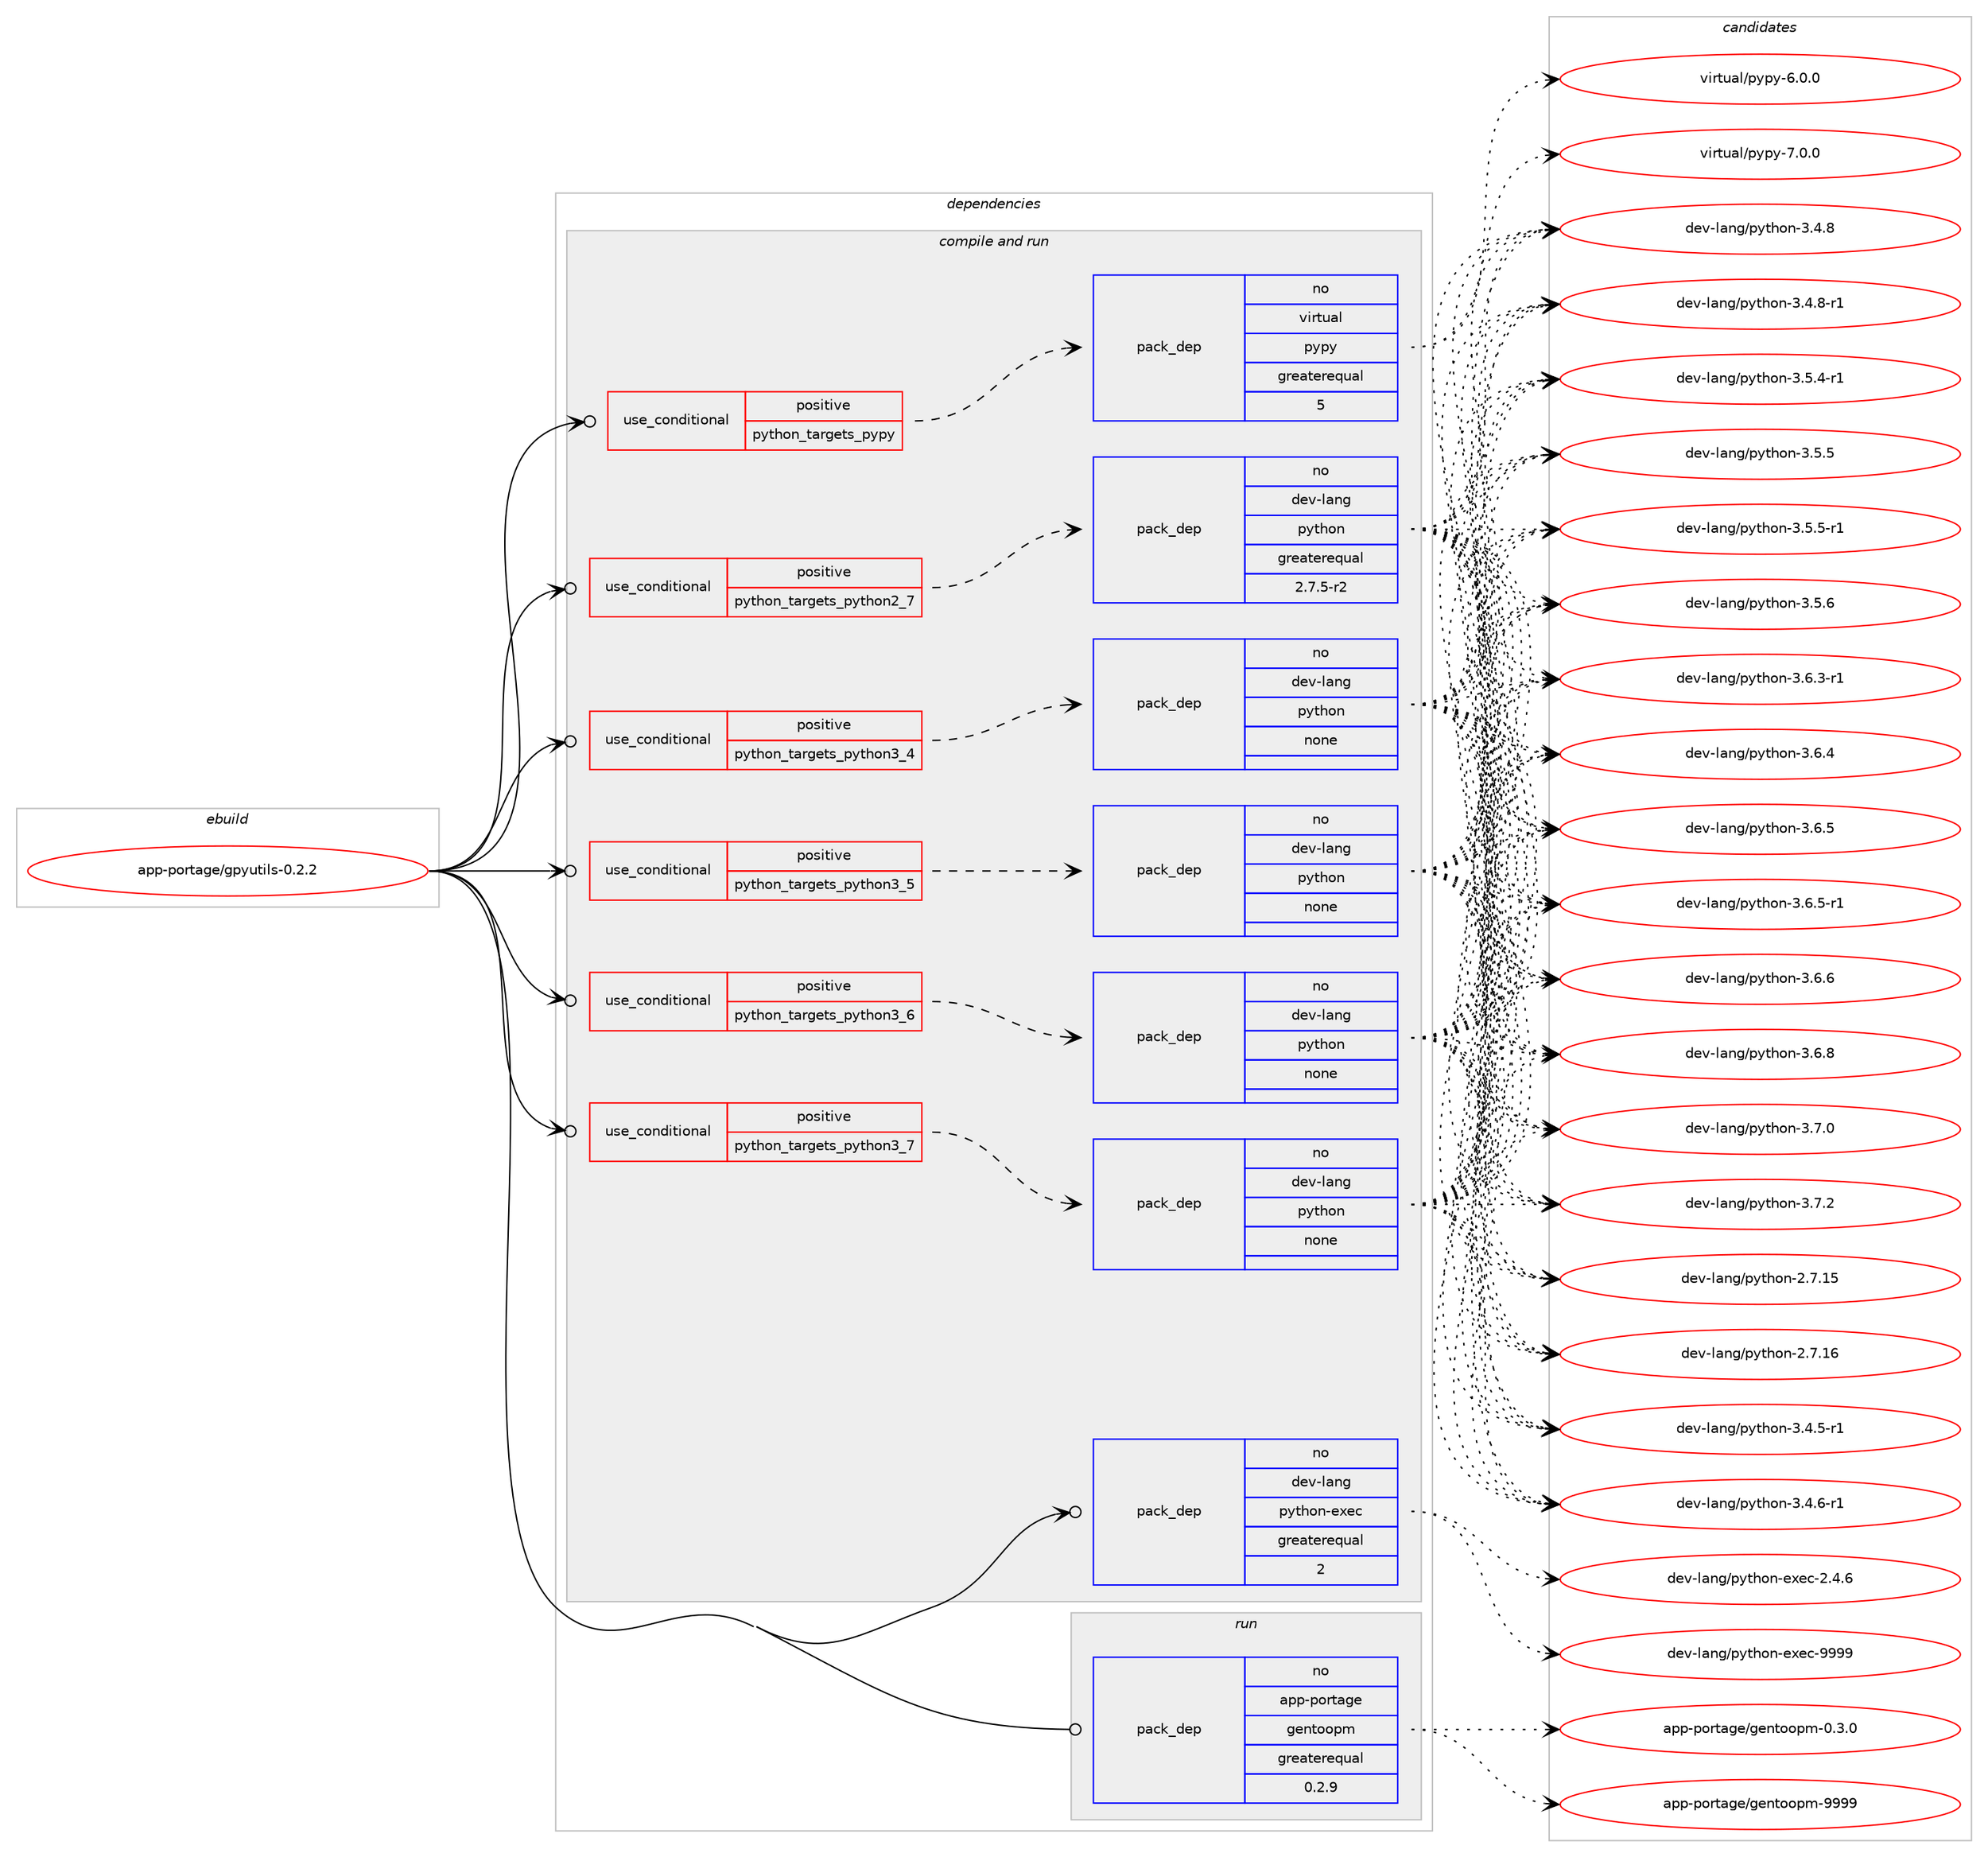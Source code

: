 digraph prolog {

# *************
# Graph options
# *************

newrank=true;
concentrate=true;
compound=true;
graph [rankdir=LR,fontname=Helvetica,fontsize=10,ranksep=1.5];#, ranksep=2.5, nodesep=0.2];
edge  [arrowhead=vee];
node  [fontname=Helvetica,fontsize=10];

# **********
# The ebuild
# **********

subgraph cluster_leftcol {
color=gray;
rank=same;
label=<<i>ebuild</i>>;
id [label="app-portage/gpyutils-0.2.2", color=red, width=4, href="../app-portage/gpyutils-0.2.2.svg"];
}

# ****************
# The dependencies
# ****************

subgraph cluster_midcol {
color=gray;
label=<<i>dependencies</i>>;
subgraph cluster_compile {
fillcolor="#eeeeee";
style=filled;
label=<<i>compile</i>>;
}
subgraph cluster_compileandrun {
fillcolor="#eeeeee";
style=filled;
label=<<i>compile and run</i>>;
subgraph cond354898 {
dependency1306015 [label=<<TABLE BORDER="0" CELLBORDER="1" CELLSPACING="0" CELLPADDING="4"><TR><TD ROWSPAN="3" CELLPADDING="10">use_conditional</TD></TR><TR><TD>positive</TD></TR><TR><TD>python_targets_pypy</TD></TR></TABLE>>, shape=none, color=red];
subgraph pack930729 {
dependency1306016 [label=<<TABLE BORDER="0" CELLBORDER="1" CELLSPACING="0" CELLPADDING="4" WIDTH="220"><TR><TD ROWSPAN="6" CELLPADDING="30">pack_dep</TD></TR><TR><TD WIDTH="110">no</TD></TR><TR><TD>virtual</TD></TR><TR><TD>pypy</TD></TR><TR><TD>greaterequal</TD></TR><TR><TD>5</TD></TR></TABLE>>, shape=none, color=blue];
}
dependency1306015:e -> dependency1306016:w [weight=20,style="dashed",arrowhead="vee"];
}
id:e -> dependency1306015:w [weight=20,style="solid",arrowhead="odotvee"];
subgraph cond354899 {
dependency1306017 [label=<<TABLE BORDER="0" CELLBORDER="1" CELLSPACING="0" CELLPADDING="4"><TR><TD ROWSPAN="3" CELLPADDING="10">use_conditional</TD></TR><TR><TD>positive</TD></TR><TR><TD>python_targets_python2_7</TD></TR></TABLE>>, shape=none, color=red];
subgraph pack930730 {
dependency1306018 [label=<<TABLE BORDER="0" CELLBORDER="1" CELLSPACING="0" CELLPADDING="4" WIDTH="220"><TR><TD ROWSPAN="6" CELLPADDING="30">pack_dep</TD></TR><TR><TD WIDTH="110">no</TD></TR><TR><TD>dev-lang</TD></TR><TR><TD>python</TD></TR><TR><TD>greaterequal</TD></TR><TR><TD>2.7.5-r2</TD></TR></TABLE>>, shape=none, color=blue];
}
dependency1306017:e -> dependency1306018:w [weight=20,style="dashed",arrowhead="vee"];
}
id:e -> dependency1306017:w [weight=20,style="solid",arrowhead="odotvee"];
subgraph cond354900 {
dependency1306019 [label=<<TABLE BORDER="0" CELLBORDER="1" CELLSPACING="0" CELLPADDING="4"><TR><TD ROWSPAN="3" CELLPADDING="10">use_conditional</TD></TR><TR><TD>positive</TD></TR><TR><TD>python_targets_python3_4</TD></TR></TABLE>>, shape=none, color=red];
subgraph pack930731 {
dependency1306020 [label=<<TABLE BORDER="0" CELLBORDER="1" CELLSPACING="0" CELLPADDING="4" WIDTH="220"><TR><TD ROWSPAN="6" CELLPADDING="30">pack_dep</TD></TR><TR><TD WIDTH="110">no</TD></TR><TR><TD>dev-lang</TD></TR><TR><TD>python</TD></TR><TR><TD>none</TD></TR><TR><TD></TD></TR></TABLE>>, shape=none, color=blue];
}
dependency1306019:e -> dependency1306020:w [weight=20,style="dashed",arrowhead="vee"];
}
id:e -> dependency1306019:w [weight=20,style="solid",arrowhead="odotvee"];
subgraph cond354901 {
dependency1306021 [label=<<TABLE BORDER="0" CELLBORDER="1" CELLSPACING="0" CELLPADDING="4"><TR><TD ROWSPAN="3" CELLPADDING="10">use_conditional</TD></TR><TR><TD>positive</TD></TR><TR><TD>python_targets_python3_5</TD></TR></TABLE>>, shape=none, color=red];
subgraph pack930732 {
dependency1306022 [label=<<TABLE BORDER="0" CELLBORDER="1" CELLSPACING="0" CELLPADDING="4" WIDTH="220"><TR><TD ROWSPAN="6" CELLPADDING="30">pack_dep</TD></TR><TR><TD WIDTH="110">no</TD></TR><TR><TD>dev-lang</TD></TR><TR><TD>python</TD></TR><TR><TD>none</TD></TR><TR><TD></TD></TR></TABLE>>, shape=none, color=blue];
}
dependency1306021:e -> dependency1306022:w [weight=20,style="dashed",arrowhead="vee"];
}
id:e -> dependency1306021:w [weight=20,style="solid",arrowhead="odotvee"];
subgraph cond354902 {
dependency1306023 [label=<<TABLE BORDER="0" CELLBORDER="1" CELLSPACING="0" CELLPADDING="4"><TR><TD ROWSPAN="3" CELLPADDING="10">use_conditional</TD></TR><TR><TD>positive</TD></TR><TR><TD>python_targets_python3_6</TD></TR></TABLE>>, shape=none, color=red];
subgraph pack930733 {
dependency1306024 [label=<<TABLE BORDER="0" CELLBORDER="1" CELLSPACING="0" CELLPADDING="4" WIDTH="220"><TR><TD ROWSPAN="6" CELLPADDING="30">pack_dep</TD></TR><TR><TD WIDTH="110">no</TD></TR><TR><TD>dev-lang</TD></TR><TR><TD>python</TD></TR><TR><TD>none</TD></TR><TR><TD></TD></TR></TABLE>>, shape=none, color=blue];
}
dependency1306023:e -> dependency1306024:w [weight=20,style="dashed",arrowhead="vee"];
}
id:e -> dependency1306023:w [weight=20,style="solid",arrowhead="odotvee"];
subgraph cond354903 {
dependency1306025 [label=<<TABLE BORDER="0" CELLBORDER="1" CELLSPACING="0" CELLPADDING="4"><TR><TD ROWSPAN="3" CELLPADDING="10">use_conditional</TD></TR><TR><TD>positive</TD></TR><TR><TD>python_targets_python3_7</TD></TR></TABLE>>, shape=none, color=red];
subgraph pack930734 {
dependency1306026 [label=<<TABLE BORDER="0" CELLBORDER="1" CELLSPACING="0" CELLPADDING="4" WIDTH="220"><TR><TD ROWSPAN="6" CELLPADDING="30">pack_dep</TD></TR><TR><TD WIDTH="110">no</TD></TR><TR><TD>dev-lang</TD></TR><TR><TD>python</TD></TR><TR><TD>none</TD></TR><TR><TD></TD></TR></TABLE>>, shape=none, color=blue];
}
dependency1306025:e -> dependency1306026:w [weight=20,style="dashed",arrowhead="vee"];
}
id:e -> dependency1306025:w [weight=20,style="solid",arrowhead="odotvee"];
subgraph pack930735 {
dependency1306027 [label=<<TABLE BORDER="0" CELLBORDER="1" CELLSPACING="0" CELLPADDING="4" WIDTH="220"><TR><TD ROWSPAN="6" CELLPADDING="30">pack_dep</TD></TR><TR><TD WIDTH="110">no</TD></TR><TR><TD>dev-lang</TD></TR><TR><TD>python-exec</TD></TR><TR><TD>greaterequal</TD></TR><TR><TD>2</TD></TR></TABLE>>, shape=none, color=blue];
}
id:e -> dependency1306027:w [weight=20,style="solid",arrowhead="odotvee"];
}
subgraph cluster_run {
fillcolor="#eeeeee";
style=filled;
label=<<i>run</i>>;
subgraph pack930736 {
dependency1306028 [label=<<TABLE BORDER="0" CELLBORDER="1" CELLSPACING="0" CELLPADDING="4" WIDTH="220"><TR><TD ROWSPAN="6" CELLPADDING="30">pack_dep</TD></TR><TR><TD WIDTH="110">no</TD></TR><TR><TD>app-portage</TD></TR><TR><TD>gentoopm</TD></TR><TR><TD>greaterequal</TD></TR><TR><TD>0.2.9</TD></TR></TABLE>>, shape=none, color=blue];
}
id:e -> dependency1306028:w [weight=20,style="solid",arrowhead="odot"];
}
}

# **************
# The candidates
# **************

subgraph cluster_choices {
rank=same;
color=gray;
label=<<i>candidates</i>>;

subgraph choice930729 {
color=black;
nodesep=1;
choice1181051141161179710847112121112121455446484648 [label="virtual/pypy-6.0.0", color=red, width=4,href="../virtual/pypy-6.0.0.svg"];
choice1181051141161179710847112121112121455546484648 [label="virtual/pypy-7.0.0", color=red, width=4,href="../virtual/pypy-7.0.0.svg"];
dependency1306016:e -> choice1181051141161179710847112121112121455446484648:w [style=dotted,weight="100"];
dependency1306016:e -> choice1181051141161179710847112121112121455546484648:w [style=dotted,weight="100"];
}
subgraph choice930730 {
color=black;
nodesep=1;
choice10010111845108971101034711212111610411111045504655464953 [label="dev-lang/python-2.7.15", color=red, width=4,href="../dev-lang/python-2.7.15.svg"];
choice10010111845108971101034711212111610411111045504655464954 [label="dev-lang/python-2.7.16", color=red, width=4,href="../dev-lang/python-2.7.16.svg"];
choice1001011184510897110103471121211161041111104551465246534511449 [label="dev-lang/python-3.4.5-r1", color=red, width=4,href="../dev-lang/python-3.4.5-r1.svg"];
choice1001011184510897110103471121211161041111104551465246544511449 [label="dev-lang/python-3.4.6-r1", color=red, width=4,href="../dev-lang/python-3.4.6-r1.svg"];
choice100101118451089711010347112121116104111110455146524656 [label="dev-lang/python-3.4.8", color=red, width=4,href="../dev-lang/python-3.4.8.svg"];
choice1001011184510897110103471121211161041111104551465246564511449 [label="dev-lang/python-3.4.8-r1", color=red, width=4,href="../dev-lang/python-3.4.8-r1.svg"];
choice1001011184510897110103471121211161041111104551465346524511449 [label="dev-lang/python-3.5.4-r1", color=red, width=4,href="../dev-lang/python-3.5.4-r1.svg"];
choice100101118451089711010347112121116104111110455146534653 [label="dev-lang/python-3.5.5", color=red, width=4,href="../dev-lang/python-3.5.5.svg"];
choice1001011184510897110103471121211161041111104551465346534511449 [label="dev-lang/python-3.5.5-r1", color=red, width=4,href="../dev-lang/python-3.5.5-r1.svg"];
choice100101118451089711010347112121116104111110455146534654 [label="dev-lang/python-3.5.6", color=red, width=4,href="../dev-lang/python-3.5.6.svg"];
choice1001011184510897110103471121211161041111104551465446514511449 [label="dev-lang/python-3.6.3-r1", color=red, width=4,href="../dev-lang/python-3.6.3-r1.svg"];
choice100101118451089711010347112121116104111110455146544652 [label="dev-lang/python-3.6.4", color=red, width=4,href="../dev-lang/python-3.6.4.svg"];
choice100101118451089711010347112121116104111110455146544653 [label="dev-lang/python-3.6.5", color=red, width=4,href="../dev-lang/python-3.6.5.svg"];
choice1001011184510897110103471121211161041111104551465446534511449 [label="dev-lang/python-3.6.5-r1", color=red, width=4,href="../dev-lang/python-3.6.5-r1.svg"];
choice100101118451089711010347112121116104111110455146544654 [label="dev-lang/python-3.6.6", color=red, width=4,href="../dev-lang/python-3.6.6.svg"];
choice100101118451089711010347112121116104111110455146544656 [label="dev-lang/python-3.6.8", color=red, width=4,href="../dev-lang/python-3.6.8.svg"];
choice100101118451089711010347112121116104111110455146554648 [label="dev-lang/python-3.7.0", color=red, width=4,href="../dev-lang/python-3.7.0.svg"];
choice100101118451089711010347112121116104111110455146554650 [label="dev-lang/python-3.7.2", color=red, width=4,href="../dev-lang/python-3.7.2.svg"];
dependency1306018:e -> choice10010111845108971101034711212111610411111045504655464953:w [style=dotted,weight="100"];
dependency1306018:e -> choice10010111845108971101034711212111610411111045504655464954:w [style=dotted,weight="100"];
dependency1306018:e -> choice1001011184510897110103471121211161041111104551465246534511449:w [style=dotted,weight="100"];
dependency1306018:e -> choice1001011184510897110103471121211161041111104551465246544511449:w [style=dotted,weight="100"];
dependency1306018:e -> choice100101118451089711010347112121116104111110455146524656:w [style=dotted,weight="100"];
dependency1306018:e -> choice1001011184510897110103471121211161041111104551465246564511449:w [style=dotted,weight="100"];
dependency1306018:e -> choice1001011184510897110103471121211161041111104551465346524511449:w [style=dotted,weight="100"];
dependency1306018:e -> choice100101118451089711010347112121116104111110455146534653:w [style=dotted,weight="100"];
dependency1306018:e -> choice1001011184510897110103471121211161041111104551465346534511449:w [style=dotted,weight="100"];
dependency1306018:e -> choice100101118451089711010347112121116104111110455146534654:w [style=dotted,weight="100"];
dependency1306018:e -> choice1001011184510897110103471121211161041111104551465446514511449:w [style=dotted,weight="100"];
dependency1306018:e -> choice100101118451089711010347112121116104111110455146544652:w [style=dotted,weight="100"];
dependency1306018:e -> choice100101118451089711010347112121116104111110455146544653:w [style=dotted,weight="100"];
dependency1306018:e -> choice1001011184510897110103471121211161041111104551465446534511449:w [style=dotted,weight="100"];
dependency1306018:e -> choice100101118451089711010347112121116104111110455146544654:w [style=dotted,weight="100"];
dependency1306018:e -> choice100101118451089711010347112121116104111110455146544656:w [style=dotted,weight="100"];
dependency1306018:e -> choice100101118451089711010347112121116104111110455146554648:w [style=dotted,weight="100"];
dependency1306018:e -> choice100101118451089711010347112121116104111110455146554650:w [style=dotted,weight="100"];
}
subgraph choice930731 {
color=black;
nodesep=1;
choice10010111845108971101034711212111610411111045504655464953 [label="dev-lang/python-2.7.15", color=red, width=4,href="../dev-lang/python-2.7.15.svg"];
choice10010111845108971101034711212111610411111045504655464954 [label="dev-lang/python-2.7.16", color=red, width=4,href="../dev-lang/python-2.7.16.svg"];
choice1001011184510897110103471121211161041111104551465246534511449 [label="dev-lang/python-3.4.5-r1", color=red, width=4,href="../dev-lang/python-3.4.5-r1.svg"];
choice1001011184510897110103471121211161041111104551465246544511449 [label="dev-lang/python-3.4.6-r1", color=red, width=4,href="../dev-lang/python-3.4.6-r1.svg"];
choice100101118451089711010347112121116104111110455146524656 [label="dev-lang/python-3.4.8", color=red, width=4,href="../dev-lang/python-3.4.8.svg"];
choice1001011184510897110103471121211161041111104551465246564511449 [label="dev-lang/python-3.4.8-r1", color=red, width=4,href="../dev-lang/python-3.4.8-r1.svg"];
choice1001011184510897110103471121211161041111104551465346524511449 [label="dev-lang/python-3.5.4-r1", color=red, width=4,href="../dev-lang/python-3.5.4-r1.svg"];
choice100101118451089711010347112121116104111110455146534653 [label="dev-lang/python-3.5.5", color=red, width=4,href="../dev-lang/python-3.5.5.svg"];
choice1001011184510897110103471121211161041111104551465346534511449 [label="dev-lang/python-3.5.5-r1", color=red, width=4,href="../dev-lang/python-3.5.5-r1.svg"];
choice100101118451089711010347112121116104111110455146534654 [label="dev-lang/python-3.5.6", color=red, width=4,href="../dev-lang/python-3.5.6.svg"];
choice1001011184510897110103471121211161041111104551465446514511449 [label="dev-lang/python-3.6.3-r1", color=red, width=4,href="../dev-lang/python-3.6.3-r1.svg"];
choice100101118451089711010347112121116104111110455146544652 [label="dev-lang/python-3.6.4", color=red, width=4,href="../dev-lang/python-3.6.4.svg"];
choice100101118451089711010347112121116104111110455146544653 [label="dev-lang/python-3.6.5", color=red, width=4,href="../dev-lang/python-3.6.5.svg"];
choice1001011184510897110103471121211161041111104551465446534511449 [label="dev-lang/python-3.6.5-r1", color=red, width=4,href="../dev-lang/python-3.6.5-r1.svg"];
choice100101118451089711010347112121116104111110455146544654 [label="dev-lang/python-3.6.6", color=red, width=4,href="../dev-lang/python-3.6.6.svg"];
choice100101118451089711010347112121116104111110455146544656 [label="dev-lang/python-3.6.8", color=red, width=4,href="../dev-lang/python-3.6.8.svg"];
choice100101118451089711010347112121116104111110455146554648 [label="dev-lang/python-3.7.0", color=red, width=4,href="../dev-lang/python-3.7.0.svg"];
choice100101118451089711010347112121116104111110455146554650 [label="dev-lang/python-3.7.2", color=red, width=4,href="../dev-lang/python-3.7.2.svg"];
dependency1306020:e -> choice10010111845108971101034711212111610411111045504655464953:w [style=dotted,weight="100"];
dependency1306020:e -> choice10010111845108971101034711212111610411111045504655464954:w [style=dotted,weight="100"];
dependency1306020:e -> choice1001011184510897110103471121211161041111104551465246534511449:w [style=dotted,weight="100"];
dependency1306020:e -> choice1001011184510897110103471121211161041111104551465246544511449:w [style=dotted,weight="100"];
dependency1306020:e -> choice100101118451089711010347112121116104111110455146524656:w [style=dotted,weight="100"];
dependency1306020:e -> choice1001011184510897110103471121211161041111104551465246564511449:w [style=dotted,weight="100"];
dependency1306020:e -> choice1001011184510897110103471121211161041111104551465346524511449:w [style=dotted,weight="100"];
dependency1306020:e -> choice100101118451089711010347112121116104111110455146534653:w [style=dotted,weight="100"];
dependency1306020:e -> choice1001011184510897110103471121211161041111104551465346534511449:w [style=dotted,weight="100"];
dependency1306020:e -> choice100101118451089711010347112121116104111110455146534654:w [style=dotted,weight="100"];
dependency1306020:e -> choice1001011184510897110103471121211161041111104551465446514511449:w [style=dotted,weight="100"];
dependency1306020:e -> choice100101118451089711010347112121116104111110455146544652:w [style=dotted,weight="100"];
dependency1306020:e -> choice100101118451089711010347112121116104111110455146544653:w [style=dotted,weight="100"];
dependency1306020:e -> choice1001011184510897110103471121211161041111104551465446534511449:w [style=dotted,weight="100"];
dependency1306020:e -> choice100101118451089711010347112121116104111110455146544654:w [style=dotted,weight="100"];
dependency1306020:e -> choice100101118451089711010347112121116104111110455146544656:w [style=dotted,weight="100"];
dependency1306020:e -> choice100101118451089711010347112121116104111110455146554648:w [style=dotted,weight="100"];
dependency1306020:e -> choice100101118451089711010347112121116104111110455146554650:w [style=dotted,weight="100"];
}
subgraph choice930732 {
color=black;
nodesep=1;
choice10010111845108971101034711212111610411111045504655464953 [label="dev-lang/python-2.7.15", color=red, width=4,href="../dev-lang/python-2.7.15.svg"];
choice10010111845108971101034711212111610411111045504655464954 [label="dev-lang/python-2.7.16", color=red, width=4,href="../dev-lang/python-2.7.16.svg"];
choice1001011184510897110103471121211161041111104551465246534511449 [label="dev-lang/python-3.4.5-r1", color=red, width=4,href="../dev-lang/python-3.4.5-r1.svg"];
choice1001011184510897110103471121211161041111104551465246544511449 [label="dev-lang/python-3.4.6-r1", color=red, width=4,href="../dev-lang/python-3.4.6-r1.svg"];
choice100101118451089711010347112121116104111110455146524656 [label="dev-lang/python-3.4.8", color=red, width=4,href="../dev-lang/python-3.4.8.svg"];
choice1001011184510897110103471121211161041111104551465246564511449 [label="dev-lang/python-3.4.8-r1", color=red, width=4,href="../dev-lang/python-3.4.8-r1.svg"];
choice1001011184510897110103471121211161041111104551465346524511449 [label="dev-lang/python-3.5.4-r1", color=red, width=4,href="../dev-lang/python-3.5.4-r1.svg"];
choice100101118451089711010347112121116104111110455146534653 [label="dev-lang/python-3.5.5", color=red, width=4,href="../dev-lang/python-3.5.5.svg"];
choice1001011184510897110103471121211161041111104551465346534511449 [label="dev-lang/python-3.5.5-r1", color=red, width=4,href="../dev-lang/python-3.5.5-r1.svg"];
choice100101118451089711010347112121116104111110455146534654 [label="dev-lang/python-3.5.6", color=red, width=4,href="../dev-lang/python-3.5.6.svg"];
choice1001011184510897110103471121211161041111104551465446514511449 [label="dev-lang/python-3.6.3-r1", color=red, width=4,href="../dev-lang/python-3.6.3-r1.svg"];
choice100101118451089711010347112121116104111110455146544652 [label="dev-lang/python-3.6.4", color=red, width=4,href="../dev-lang/python-3.6.4.svg"];
choice100101118451089711010347112121116104111110455146544653 [label="dev-lang/python-3.6.5", color=red, width=4,href="../dev-lang/python-3.6.5.svg"];
choice1001011184510897110103471121211161041111104551465446534511449 [label="dev-lang/python-3.6.5-r1", color=red, width=4,href="../dev-lang/python-3.6.5-r1.svg"];
choice100101118451089711010347112121116104111110455146544654 [label="dev-lang/python-3.6.6", color=red, width=4,href="../dev-lang/python-3.6.6.svg"];
choice100101118451089711010347112121116104111110455146544656 [label="dev-lang/python-3.6.8", color=red, width=4,href="../dev-lang/python-3.6.8.svg"];
choice100101118451089711010347112121116104111110455146554648 [label="dev-lang/python-3.7.0", color=red, width=4,href="../dev-lang/python-3.7.0.svg"];
choice100101118451089711010347112121116104111110455146554650 [label="dev-lang/python-3.7.2", color=red, width=4,href="../dev-lang/python-3.7.2.svg"];
dependency1306022:e -> choice10010111845108971101034711212111610411111045504655464953:w [style=dotted,weight="100"];
dependency1306022:e -> choice10010111845108971101034711212111610411111045504655464954:w [style=dotted,weight="100"];
dependency1306022:e -> choice1001011184510897110103471121211161041111104551465246534511449:w [style=dotted,weight="100"];
dependency1306022:e -> choice1001011184510897110103471121211161041111104551465246544511449:w [style=dotted,weight="100"];
dependency1306022:e -> choice100101118451089711010347112121116104111110455146524656:w [style=dotted,weight="100"];
dependency1306022:e -> choice1001011184510897110103471121211161041111104551465246564511449:w [style=dotted,weight="100"];
dependency1306022:e -> choice1001011184510897110103471121211161041111104551465346524511449:w [style=dotted,weight="100"];
dependency1306022:e -> choice100101118451089711010347112121116104111110455146534653:w [style=dotted,weight="100"];
dependency1306022:e -> choice1001011184510897110103471121211161041111104551465346534511449:w [style=dotted,weight="100"];
dependency1306022:e -> choice100101118451089711010347112121116104111110455146534654:w [style=dotted,weight="100"];
dependency1306022:e -> choice1001011184510897110103471121211161041111104551465446514511449:w [style=dotted,weight="100"];
dependency1306022:e -> choice100101118451089711010347112121116104111110455146544652:w [style=dotted,weight="100"];
dependency1306022:e -> choice100101118451089711010347112121116104111110455146544653:w [style=dotted,weight="100"];
dependency1306022:e -> choice1001011184510897110103471121211161041111104551465446534511449:w [style=dotted,weight="100"];
dependency1306022:e -> choice100101118451089711010347112121116104111110455146544654:w [style=dotted,weight="100"];
dependency1306022:e -> choice100101118451089711010347112121116104111110455146544656:w [style=dotted,weight="100"];
dependency1306022:e -> choice100101118451089711010347112121116104111110455146554648:w [style=dotted,weight="100"];
dependency1306022:e -> choice100101118451089711010347112121116104111110455146554650:w [style=dotted,weight="100"];
}
subgraph choice930733 {
color=black;
nodesep=1;
choice10010111845108971101034711212111610411111045504655464953 [label="dev-lang/python-2.7.15", color=red, width=4,href="../dev-lang/python-2.7.15.svg"];
choice10010111845108971101034711212111610411111045504655464954 [label="dev-lang/python-2.7.16", color=red, width=4,href="../dev-lang/python-2.7.16.svg"];
choice1001011184510897110103471121211161041111104551465246534511449 [label="dev-lang/python-3.4.5-r1", color=red, width=4,href="../dev-lang/python-3.4.5-r1.svg"];
choice1001011184510897110103471121211161041111104551465246544511449 [label="dev-lang/python-3.4.6-r1", color=red, width=4,href="../dev-lang/python-3.4.6-r1.svg"];
choice100101118451089711010347112121116104111110455146524656 [label="dev-lang/python-3.4.8", color=red, width=4,href="../dev-lang/python-3.4.8.svg"];
choice1001011184510897110103471121211161041111104551465246564511449 [label="dev-lang/python-3.4.8-r1", color=red, width=4,href="../dev-lang/python-3.4.8-r1.svg"];
choice1001011184510897110103471121211161041111104551465346524511449 [label="dev-lang/python-3.5.4-r1", color=red, width=4,href="../dev-lang/python-3.5.4-r1.svg"];
choice100101118451089711010347112121116104111110455146534653 [label="dev-lang/python-3.5.5", color=red, width=4,href="../dev-lang/python-3.5.5.svg"];
choice1001011184510897110103471121211161041111104551465346534511449 [label="dev-lang/python-3.5.5-r1", color=red, width=4,href="../dev-lang/python-3.5.5-r1.svg"];
choice100101118451089711010347112121116104111110455146534654 [label="dev-lang/python-3.5.6", color=red, width=4,href="../dev-lang/python-3.5.6.svg"];
choice1001011184510897110103471121211161041111104551465446514511449 [label="dev-lang/python-3.6.3-r1", color=red, width=4,href="../dev-lang/python-3.6.3-r1.svg"];
choice100101118451089711010347112121116104111110455146544652 [label="dev-lang/python-3.6.4", color=red, width=4,href="../dev-lang/python-3.6.4.svg"];
choice100101118451089711010347112121116104111110455146544653 [label="dev-lang/python-3.6.5", color=red, width=4,href="../dev-lang/python-3.6.5.svg"];
choice1001011184510897110103471121211161041111104551465446534511449 [label="dev-lang/python-3.6.5-r1", color=red, width=4,href="../dev-lang/python-3.6.5-r1.svg"];
choice100101118451089711010347112121116104111110455146544654 [label="dev-lang/python-3.6.6", color=red, width=4,href="../dev-lang/python-3.6.6.svg"];
choice100101118451089711010347112121116104111110455146544656 [label="dev-lang/python-3.6.8", color=red, width=4,href="../dev-lang/python-3.6.8.svg"];
choice100101118451089711010347112121116104111110455146554648 [label="dev-lang/python-3.7.0", color=red, width=4,href="../dev-lang/python-3.7.0.svg"];
choice100101118451089711010347112121116104111110455146554650 [label="dev-lang/python-3.7.2", color=red, width=4,href="../dev-lang/python-3.7.2.svg"];
dependency1306024:e -> choice10010111845108971101034711212111610411111045504655464953:w [style=dotted,weight="100"];
dependency1306024:e -> choice10010111845108971101034711212111610411111045504655464954:w [style=dotted,weight="100"];
dependency1306024:e -> choice1001011184510897110103471121211161041111104551465246534511449:w [style=dotted,weight="100"];
dependency1306024:e -> choice1001011184510897110103471121211161041111104551465246544511449:w [style=dotted,weight="100"];
dependency1306024:e -> choice100101118451089711010347112121116104111110455146524656:w [style=dotted,weight="100"];
dependency1306024:e -> choice1001011184510897110103471121211161041111104551465246564511449:w [style=dotted,weight="100"];
dependency1306024:e -> choice1001011184510897110103471121211161041111104551465346524511449:w [style=dotted,weight="100"];
dependency1306024:e -> choice100101118451089711010347112121116104111110455146534653:w [style=dotted,weight="100"];
dependency1306024:e -> choice1001011184510897110103471121211161041111104551465346534511449:w [style=dotted,weight="100"];
dependency1306024:e -> choice100101118451089711010347112121116104111110455146534654:w [style=dotted,weight="100"];
dependency1306024:e -> choice1001011184510897110103471121211161041111104551465446514511449:w [style=dotted,weight="100"];
dependency1306024:e -> choice100101118451089711010347112121116104111110455146544652:w [style=dotted,weight="100"];
dependency1306024:e -> choice100101118451089711010347112121116104111110455146544653:w [style=dotted,weight="100"];
dependency1306024:e -> choice1001011184510897110103471121211161041111104551465446534511449:w [style=dotted,weight="100"];
dependency1306024:e -> choice100101118451089711010347112121116104111110455146544654:w [style=dotted,weight="100"];
dependency1306024:e -> choice100101118451089711010347112121116104111110455146544656:w [style=dotted,weight="100"];
dependency1306024:e -> choice100101118451089711010347112121116104111110455146554648:w [style=dotted,weight="100"];
dependency1306024:e -> choice100101118451089711010347112121116104111110455146554650:w [style=dotted,weight="100"];
}
subgraph choice930734 {
color=black;
nodesep=1;
choice10010111845108971101034711212111610411111045504655464953 [label="dev-lang/python-2.7.15", color=red, width=4,href="../dev-lang/python-2.7.15.svg"];
choice10010111845108971101034711212111610411111045504655464954 [label="dev-lang/python-2.7.16", color=red, width=4,href="../dev-lang/python-2.7.16.svg"];
choice1001011184510897110103471121211161041111104551465246534511449 [label="dev-lang/python-3.4.5-r1", color=red, width=4,href="../dev-lang/python-3.4.5-r1.svg"];
choice1001011184510897110103471121211161041111104551465246544511449 [label="dev-lang/python-3.4.6-r1", color=red, width=4,href="../dev-lang/python-3.4.6-r1.svg"];
choice100101118451089711010347112121116104111110455146524656 [label="dev-lang/python-3.4.8", color=red, width=4,href="../dev-lang/python-3.4.8.svg"];
choice1001011184510897110103471121211161041111104551465246564511449 [label="dev-lang/python-3.4.8-r1", color=red, width=4,href="../dev-lang/python-3.4.8-r1.svg"];
choice1001011184510897110103471121211161041111104551465346524511449 [label="dev-lang/python-3.5.4-r1", color=red, width=4,href="../dev-lang/python-3.5.4-r1.svg"];
choice100101118451089711010347112121116104111110455146534653 [label="dev-lang/python-3.5.5", color=red, width=4,href="../dev-lang/python-3.5.5.svg"];
choice1001011184510897110103471121211161041111104551465346534511449 [label="dev-lang/python-3.5.5-r1", color=red, width=4,href="../dev-lang/python-3.5.5-r1.svg"];
choice100101118451089711010347112121116104111110455146534654 [label="dev-lang/python-3.5.6", color=red, width=4,href="../dev-lang/python-3.5.6.svg"];
choice1001011184510897110103471121211161041111104551465446514511449 [label="dev-lang/python-3.6.3-r1", color=red, width=4,href="../dev-lang/python-3.6.3-r1.svg"];
choice100101118451089711010347112121116104111110455146544652 [label="dev-lang/python-3.6.4", color=red, width=4,href="../dev-lang/python-3.6.4.svg"];
choice100101118451089711010347112121116104111110455146544653 [label="dev-lang/python-3.6.5", color=red, width=4,href="../dev-lang/python-3.6.5.svg"];
choice1001011184510897110103471121211161041111104551465446534511449 [label="dev-lang/python-3.6.5-r1", color=red, width=4,href="../dev-lang/python-3.6.5-r1.svg"];
choice100101118451089711010347112121116104111110455146544654 [label="dev-lang/python-3.6.6", color=red, width=4,href="../dev-lang/python-3.6.6.svg"];
choice100101118451089711010347112121116104111110455146544656 [label="dev-lang/python-3.6.8", color=red, width=4,href="../dev-lang/python-3.6.8.svg"];
choice100101118451089711010347112121116104111110455146554648 [label="dev-lang/python-3.7.0", color=red, width=4,href="../dev-lang/python-3.7.0.svg"];
choice100101118451089711010347112121116104111110455146554650 [label="dev-lang/python-3.7.2", color=red, width=4,href="../dev-lang/python-3.7.2.svg"];
dependency1306026:e -> choice10010111845108971101034711212111610411111045504655464953:w [style=dotted,weight="100"];
dependency1306026:e -> choice10010111845108971101034711212111610411111045504655464954:w [style=dotted,weight="100"];
dependency1306026:e -> choice1001011184510897110103471121211161041111104551465246534511449:w [style=dotted,weight="100"];
dependency1306026:e -> choice1001011184510897110103471121211161041111104551465246544511449:w [style=dotted,weight="100"];
dependency1306026:e -> choice100101118451089711010347112121116104111110455146524656:w [style=dotted,weight="100"];
dependency1306026:e -> choice1001011184510897110103471121211161041111104551465246564511449:w [style=dotted,weight="100"];
dependency1306026:e -> choice1001011184510897110103471121211161041111104551465346524511449:w [style=dotted,weight="100"];
dependency1306026:e -> choice100101118451089711010347112121116104111110455146534653:w [style=dotted,weight="100"];
dependency1306026:e -> choice1001011184510897110103471121211161041111104551465346534511449:w [style=dotted,weight="100"];
dependency1306026:e -> choice100101118451089711010347112121116104111110455146534654:w [style=dotted,weight="100"];
dependency1306026:e -> choice1001011184510897110103471121211161041111104551465446514511449:w [style=dotted,weight="100"];
dependency1306026:e -> choice100101118451089711010347112121116104111110455146544652:w [style=dotted,weight="100"];
dependency1306026:e -> choice100101118451089711010347112121116104111110455146544653:w [style=dotted,weight="100"];
dependency1306026:e -> choice1001011184510897110103471121211161041111104551465446534511449:w [style=dotted,weight="100"];
dependency1306026:e -> choice100101118451089711010347112121116104111110455146544654:w [style=dotted,weight="100"];
dependency1306026:e -> choice100101118451089711010347112121116104111110455146544656:w [style=dotted,weight="100"];
dependency1306026:e -> choice100101118451089711010347112121116104111110455146554648:w [style=dotted,weight="100"];
dependency1306026:e -> choice100101118451089711010347112121116104111110455146554650:w [style=dotted,weight="100"];
}
subgraph choice930735 {
color=black;
nodesep=1;
choice1001011184510897110103471121211161041111104510112010199455046524654 [label="dev-lang/python-exec-2.4.6", color=red, width=4,href="../dev-lang/python-exec-2.4.6.svg"];
choice10010111845108971101034711212111610411111045101120101994557575757 [label="dev-lang/python-exec-9999", color=red, width=4,href="../dev-lang/python-exec-9999.svg"];
dependency1306027:e -> choice1001011184510897110103471121211161041111104510112010199455046524654:w [style=dotted,weight="100"];
dependency1306027:e -> choice10010111845108971101034711212111610411111045101120101994557575757:w [style=dotted,weight="100"];
}
subgraph choice930736 {
color=black;
nodesep=1;
choice97112112451121111141169710310147103101110116111111112109454846514648 [label="app-portage/gentoopm-0.3.0", color=red, width=4,href="../app-portage/gentoopm-0.3.0.svg"];
choice971121124511211111411697103101471031011101161111111121094557575757 [label="app-portage/gentoopm-9999", color=red, width=4,href="../app-portage/gentoopm-9999.svg"];
dependency1306028:e -> choice97112112451121111141169710310147103101110116111111112109454846514648:w [style=dotted,weight="100"];
dependency1306028:e -> choice971121124511211111411697103101471031011101161111111121094557575757:w [style=dotted,weight="100"];
}
}

}
